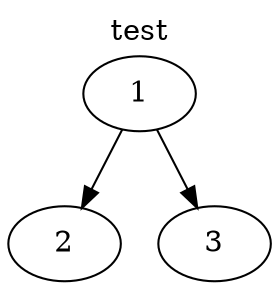 
digraph frame{
    labelloc="t";
    label="test";
    1 [id=node1];
    2 [id=node2];
    3 [id=node3];
    1 -> 2 [id=edge_1_2];
    1 -> 3 [id=edge_1_3];
}
